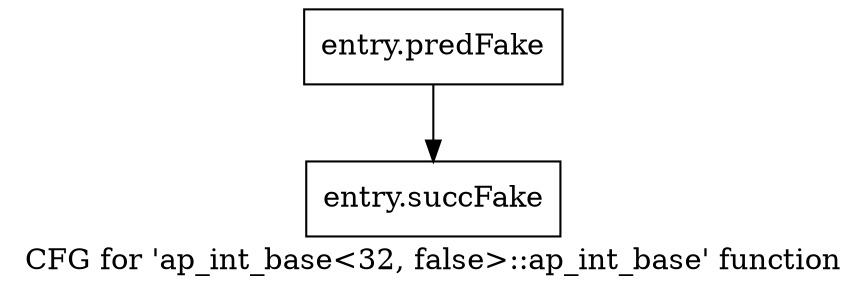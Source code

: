 digraph "CFG for 'ap_int_base\<32, false\>::ap_int_base' function" {
	label="CFG for 'ap_int_base\<32, false\>::ap_int_base' function";

	Node0x58bc3f0 [shape=record,filename="",linenumber="",label="{entry.predFake}"];
	Node0x58bc3f0 -> Node0x5abb2b0[ callList="" memoryops="" filename="/home/omerfaruk/tools/Xilinx/Vitis_HLS/2023.2/include/etc/ap_int_base.h" execusionnum="18"];
	Node0x5abb2b0 [shape=record,filename="/home/omerfaruk/tools/Xilinx/Vitis_HLS/2023.2/include/etc/ap_int_base.h",linenumber="208",label="{entry.succFake}"];
}
